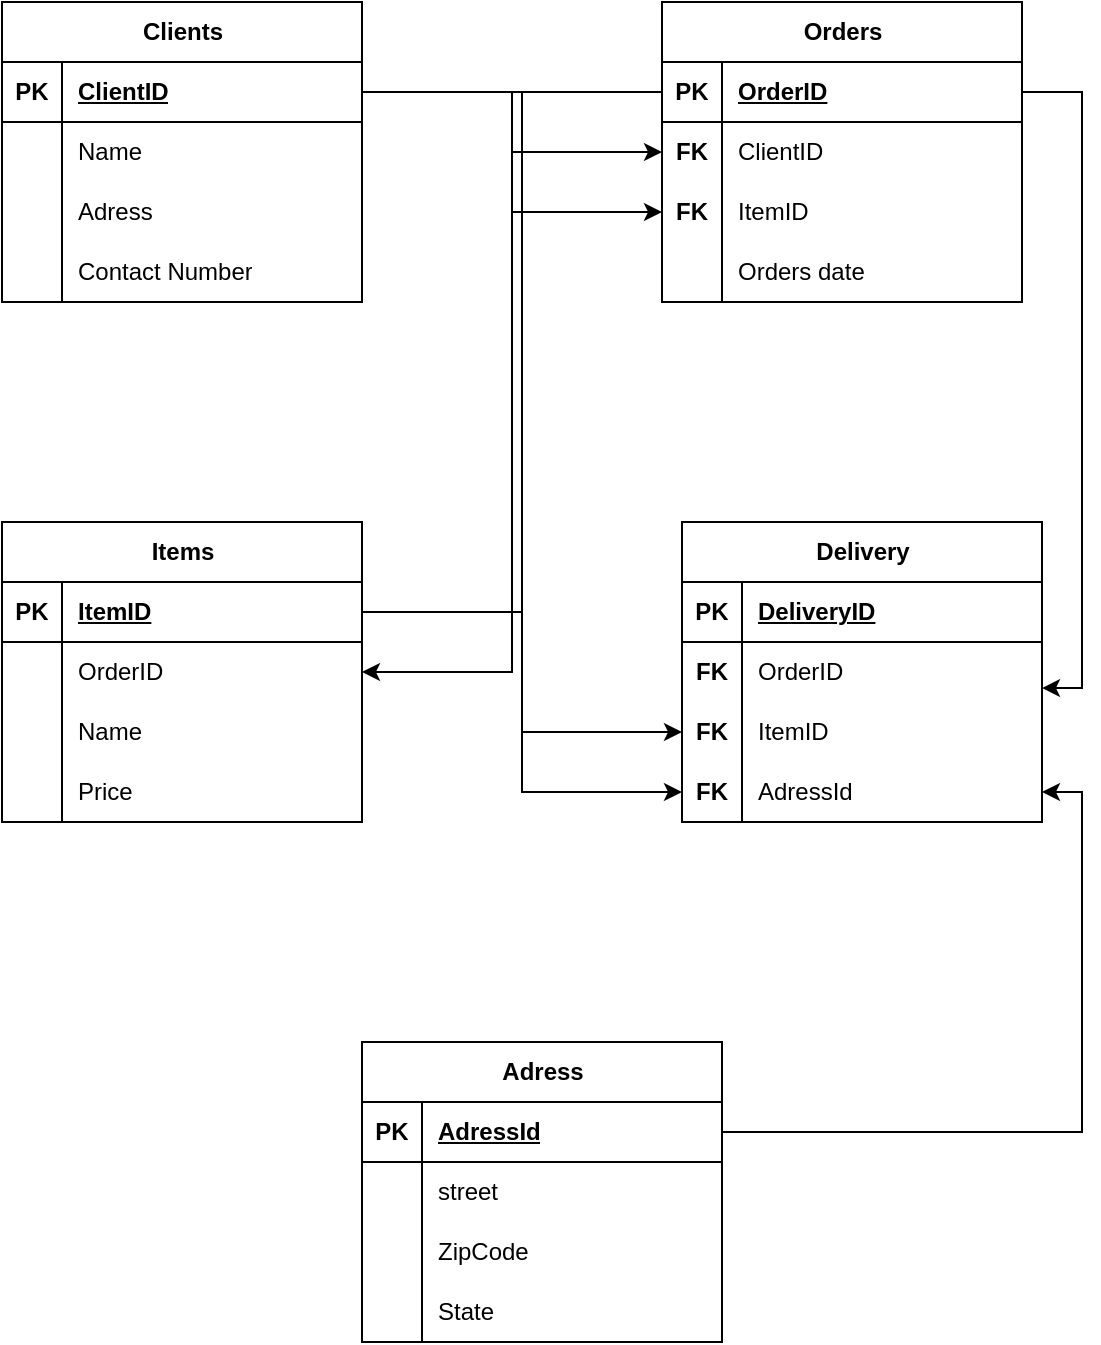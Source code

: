 <mxfile version="22.1.20" type="github">
  <diagram name="Page-1" id="TirgFx9YtodZcMTYf3aa">
    <mxGraphModel dx="954" dy="529" grid="1" gridSize="10" guides="1" tooltips="1" connect="1" arrows="1" fold="1" page="1" pageScale="1" pageWidth="850" pageHeight="1100" math="0" shadow="0">
      <root>
        <mxCell id="0" />
        <mxCell id="1" parent="0" />
        <mxCell id="eYpAsCzS3CUe_JjJ_ccd-61" value="Clients" style="shape=table;startSize=30;container=1;collapsible=1;childLayout=tableLayout;fixedRows=1;rowLines=0;fontStyle=1;align=center;resizeLast=1;html=1;" vertex="1" parent="1">
          <mxGeometry x="150" y="140" width="180" height="150" as="geometry" />
        </mxCell>
        <mxCell id="eYpAsCzS3CUe_JjJ_ccd-62" value="" style="shape=tableRow;horizontal=0;startSize=0;swimlaneHead=0;swimlaneBody=0;fillColor=none;collapsible=0;dropTarget=0;points=[[0,0.5],[1,0.5]];portConstraint=eastwest;top=0;left=0;right=0;bottom=1;" vertex="1" parent="eYpAsCzS3CUe_JjJ_ccd-61">
          <mxGeometry y="30" width="180" height="30" as="geometry" />
        </mxCell>
        <mxCell id="eYpAsCzS3CUe_JjJ_ccd-63" value="PK" style="shape=partialRectangle;connectable=0;fillColor=none;top=0;left=0;bottom=0;right=0;fontStyle=1;overflow=hidden;whiteSpace=wrap;html=1;" vertex="1" parent="eYpAsCzS3CUe_JjJ_ccd-62">
          <mxGeometry width="30" height="30" as="geometry">
            <mxRectangle width="30" height="30" as="alternateBounds" />
          </mxGeometry>
        </mxCell>
        <mxCell id="eYpAsCzS3CUe_JjJ_ccd-64" value="ClientID" style="shape=partialRectangle;connectable=0;fillColor=none;top=0;left=0;bottom=0;right=0;align=left;spacingLeft=6;fontStyle=5;overflow=hidden;whiteSpace=wrap;html=1;" vertex="1" parent="eYpAsCzS3CUe_JjJ_ccd-62">
          <mxGeometry x="30" width="150" height="30" as="geometry">
            <mxRectangle width="150" height="30" as="alternateBounds" />
          </mxGeometry>
        </mxCell>
        <mxCell id="eYpAsCzS3CUe_JjJ_ccd-65" value="" style="shape=tableRow;horizontal=0;startSize=0;swimlaneHead=0;swimlaneBody=0;fillColor=none;collapsible=0;dropTarget=0;points=[[0,0.5],[1,0.5]];portConstraint=eastwest;top=0;left=0;right=0;bottom=0;" vertex="1" parent="eYpAsCzS3CUe_JjJ_ccd-61">
          <mxGeometry y="60" width="180" height="30" as="geometry" />
        </mxCell>
        <mxCell id="eYpAsCzS3CUe_JjJ_ccd-66" value="" style="shape=partialRectangle;connectable=0;fillColor=none;top=0;left=0;bottom=0;right=0;editable=1;overflow=hidden;whiteSpace=wrap;html=1;" vertex="1" parent="eYpAsCzS3CUe_JjJ_ccd-65">
          <mxGeometry width="30" height="30" as="geometry">
            <mxRectangle width="30" height="30" as="alternateBounds" />
          </mxGeometry>
        </mxCell>
        <mxCell id="eYpAsCzS3CUe_JjJ_ccd-67" value="Name" style="shape=partialRectangle;connectable=0;fillColor=none;top=0;left=0;bottom=0;right=0;align=left;spacingLeft=6;overflow=hidden;whiteSpace=wrap;html=1;" vertex="1" parent="eYpAsCzS3CUe_JjJ_ccd-65">
          <mxGeometry x="30" width="150" height="30" as="geometry">
            <mxRectangle width="150" height="30" as="alternateBounds" />
          </mxGeometry>
        </mxCell>
        <mxCell id="eYpAsCzS3CUe_JjJ_ccd-68" value="" style="shape=tableRow;horizontal=0;startSize=0;swimlaneHead=0;swimlaneBody=0;fillColor=none;collapsible=0;dropTarget=0;points=[[0,0.5],[1,0.5]];portConstraint=eastwest;top=0;left=0;right=0;bottom=0;" vertex="1" parent="eYpAsCzS3CUe_JjJ_ccd-61">
          <mxGeometry y="90" width="180" height="30" as="geometry" />
        </mxCell>
        <mxCell id="eYpAsCzS3CUe_JjJ_ccd-69" value="" style="shape=partialRectangle;connectable=0;fillColor=none;top=0;left=0;bottom=0;right=0;editable=1;overflow=hidden;whiteSpace=wrap;html=1;" vertex="1" parent="eYpAsCzS3CUe_JjJ_ccd-68">
          <mxGeometry width="30" height="30" as="geometry">
            <mxRectangle width="30" height="30" as="alternateBounds" />
          </mxGeometry>
        </mxCell>
        <mxCell id="eYpAsCzS3CUe_JjJ_ccd-70" value="Adress" style="shape=partialRectangle;connectable=0;fillColor=none;top=0;left=0;bottom=0;right=0;align=left;spacingLeft=6;overflow=hidden;whiteSpace=wrap;html=1;" vertex="1" parent="eYpAsCzS3CUe_JjJ_ccd-68">
          <mxGeometry x="30" width="150" height="30" as="geometry">
            <mxRectangle width="150" height="30" as="alternateBounds" />
          </mxGeometry>
        </mxCell>
        <mxCell id="eYpAsCzS3CUe_JjJ_ccd-71" value="" style="shape=tableRow;horizontal=0;startSize=0;swimlaneHead=0;swimlaneBody=0;fillColor=none;collapsible=0;dropTarget=0;points=[[0,0.5],[1,0.5]];portConstraint=eastwest;top=0;left=0;right=0;bottom=0;" vertex="1" parent="eYpAsCzS3CUe_JjJ_ccd-61">
          <mxGeometry y="120" width="180" height="30" as="geometry" />
        </mxCell>
        <mxCell id="eYpAsCzS3CUe_JjJ_ccd-72" value="" style="shape=partialRectangle;connectable=0;fillColor=none;top=0;left=0;bottom=0;right=0;editable=1;overflow=hidden;whiteSpace=wrap;html=1;" vertex="1" parent="eYpAsCzS3CUe_JjJ_ccd-71">
          <mxGeometry width="30" height="30" as="geometry">
            <mxRectangle width="30" height="30" as="alternateBounds" />
          </mxGeometry>
        </mxCell>
        <mxCell id="eYpAsCzS3CUe_JjJ_ccd-73" value="Contact Number" style="shape=partialRectangle;connectable=0;fillColor=none;top=0;left=0;bottom=0;right=0;align=left;spacingLeft=6;overflow=hidden;whiteSpace=wrap;html=1;" vertex="1" parent="eYpAsCzS3CUe_JjJ_ccd-71">
          <mxGeometry x="30" width="150" height="30" as="geometry">
            <mxRectangle width="150" height="30" as="alternateBounds" />
          </mxGeometry>
        </mxCell>
        <mxCell id="eYpAsCzS3CUe_JjJ_ccd-74" value="Orders" style="shape=table;startSize=30;container=1;collapsible=1;childLayout=tableLayout;fixedRows=1;rowLines=0;fontStyle=1;align=center;resizeLast=1;html=1;" vertex="1" parent="1">
          <mxGeometry x="480" y="140" width="180" height="150" as="geometry" />
        </mxCell>
        <mxCell id="eYpAsCzS3CUe_JjJ_ccd-75" value="" style="shape=tableRow;horizontal=0;startSize=0;swimlaneHead=0;swimlaneBody=0;fillColor=none;collapsible=0;dropTarget=0;points=[[0,0.5],[1,0.5]];portConstraint=eastwest;top=0;left=0;right=0;bottom=1;" vertex="1" parent="eYpAsCzS3CUe_JjJ_ccd-74">
          <mxGeometry y="30" width="180" height="30" as="geometry" />
        </mxCell>
        <mxCell id="eYpAsCzS3CUe_JjJ_ccd-76" value="PK" style="shape=partialRectangle;connectable=0;fillColor=none;top=0;left=0;bottom=0;right=0;fontStyle=1;overflow=hidden;whiteSpace=wrap;html=1;" vertex="1" parent="eYpAsCzS3CUe_JjJ_ccd-75">
          <mxGeometry width="30" height="30" as="geometry">
            <mxRectangle width="30" height="30" as="alternateBounds" />
          </mxGeometry>
        </mxCell>
        <mxCell id="eYpAsCzS3CUe_JjJ_ccd-77" value="OrderID" style="shape=partialRectangle;connectable=0;fillColor=none;top=0;left=0;bottom=0;right=0;align=left;spacingLeft=6;fontStyle=5;overflow=hidden;whiteSpace=wrap;html=1;" vertex="1" parent="eYpAsCzS3CUe_JjJ_ccd-75">
          <mxGeometry x="30" width="150" height="30" as="geometry">
            <mxRectangle width="150" height="30" as="alternateBounds" />
          </mxGeometry>
        </mxCell>
        <mxCell id="eYpAsCzS3CUe_JjJ_ccd-78" value="" style="shape=tableRow;horizontal=0;startSize=0;swimlaneHead=0;swimlaneBody=0;fillColor=none;collapsible=0;dropTarget=0;points=[[0,0.5],[1,0.5]];portConstraint=eastwest;top=0;left=0;right=0;bottom=0;" vertex="1" parent="eYpAsCzS3CUe_JjJ_ccd-74">
          <mxGeometry y="60" width="180" height="30" as="geometry" />
        </mxCell>
        <mxCell id="eYpAsCzS3CUe_JjJ_ccd-79" value="&lt;b&gt;FK&lt;/b&gt;" style="shape=partialRectangle;connectable=0;fillColor=none;top=0;left=0;bottom=0;right=0;editable=1;overflow=hidden;whiteSpace=wrap;html=1;" vertex="1" parent="eYpAsCzS3CUe_JjJ_ccd-78">
          <mxGeometry width="30" height="30" as="geometry">
            <mxRectangle width="30" height="30" as="alternateBounds" />
          </mxGeometry>
        </mxCell>
        <mxCell id="eYpAsCzS3CUe_JjJ_ccd-80" value="ClientID" style="shape=partialRectangle;connectable=0;fillColor=none;top=0;left=0;bottom=0;right=0;align=left;spacingLeft=6;overflow=hidden;whiteSpace=wrap;html=1;" vertex="1" parent="eYpAsCzS3CUe_JjJ_ccd-78">
          <mxGeometry x="30" width="150" height="30" as="geometry">
            <mxRectangle width="150" height="30" as="alternateBounds" />
          </mxGeometry>
        </mxCell>
        <mxCell id="eYpAsCzS3CUe_JjJ_ccd-81" value="" style="shape=tableRow;horizontal=0;startSize=0;swimlaneHead=0;swimlaneBody=0;fillColor=none;collapsible=0;dropTarget=0;points=[[0,0.5],[1,0.5]];portConstraint=eastwest;top=0;left=0;right=0;bottom=0;" vertex="1" parent="eYpAsCzS3CUe_JjJ_ccd-74">
          <mxGeometry y="90" width="180" height="30" as="geometry" />
        </mxCell>
        <mxCell id="eYpAsCzS3CUe_JjJ_ccd-82" value="&lt;b&gt;FK&lt;/b&gt;" style="shape=partialRectangle;connectable=0;fillColor=none;top=0;left=0;bottom=0;right=0;editable=1;overflow=hidden;whiteSpace=wrap;html=1;" vertex="1" parent="eYpAsCzS3CUe_JjJ_ccd-81">
          <mxGeometry width="30" height="30" as="geometry">
            <mxRectangle width="30" height="30" as="alternateBounds" />
          </mxGeometry>
        </mxCell>
        <mxCell id="eYpAsCzS3CUe_JjJ_ccd-83" value="ItemID" style="shape=partialRectangle;connectable=0;fillColor=none;top=0;left=0;bottom=0;right=0;align=left;spacingLeft=6;overflow=hidden;whiteSpace=wrap;html=1;" vertex="1" parent="eYpAsCzS3CUe_JjJ_ccd-81">
          <mxGeometry x="30" width="150" height="30" as="geometry">
            <mxRectangle width="150" height="30" as="alternateBounds" />
          </mxGeometry>
        </mxCell>
        <mxCell id="eYpAsCzS3CUe_JjJ_ccd-84" value="" style="shape=tableRow;horizontal=0;startSize=0;swimlaneHead=0;swimlaneBody=0;fillColor=none;collapsible=0;dropTarget=0;points=[[0,0.5],[1,0.5]];portConstraint=eastwest;top=0;left=0;right=0;bottom=0;" vertex="1" parent="eYpAsCzS3CUe_JjJ_ccd-74">
          <mxGeometry y="120" width="180" height="30" as="geometry" />
        </mxCell>
        <mxCell id="eYpAsCzS3CUe_JjJ_ccd-85" value="" style="shape=partialRectangle;connectable=0;fillColor=none;top=0;left=0;bottom=0;right=0;editable=1;overflow=hidden;whiteSpace=wrap;html=1;" vertex="1" parent="eYpAsCzS3CUe_JjJ_ccd-84">
          <mxGeometry width="30" height="30" as="geometry">
            <mxRectangle width="30" height="30" as="alternateBounds" />
          </mxGeometry>
        </mxCell>
        <mxCell id="eYpAsCzS3CUe_JjJ_ccd-86" value="Orders date" style="shape=partialRectangle;connectable=0;fillColor=none;top=0;left=0;bottom=0;right=0;align=left;spacingLeft=6;overflow=hidden;whiteSpace=wrap;html=1;" vertex="1" parent="eYpAsCzS3CUe_JjJ_ccd-84">
          <mxGeometry x="30" width="150" height="30" as="geometry">
            <mxRectangle width="150" height="30" as="alternateBounds" />
          </mxGeometry>
        </mxCell>
        <mxCell id="eYpAsCzS3CUe_JjJ_ccd-87" value="Items" style="shape=table;startSize=30;container=1;collapsible=1;childLayout=tableLayout;fixedRows=1;rowLines=0;fontStyle=1;align=center;resizeLast=1;html=1;" vertex="1" parent="1">
          <mxGeometry x="150" y="400" width="180" height="150" as="geometry" />
        </mxCell>
        <mxCell id="eYpAsCzS3CUe_JjJ_ccd-88" value="" style="shape=tableRow;horizontal=0;startSize=0;swimlaneHead=0;swimlaneBody=0;fillColor=none;collapsible=0;dropTarget=0;points=[[0,0.5],[1,0.5]];portConstraint=eastwest;top=0;left=0;right=0;bottom=1;" vertex="1" parent="eYpAsCzS3CUe_JjJ_ccd-87">
          <mxGeometry y="30" width="180" height="30" as="geometry" />
        </mxCell>
        <mxCell id="eYpAsCzS3CUe_JjJ_ccd-89" value="PK" style="shape=partialRectangle;connectable=0;fillColor=none;top=0;left=0;bottom=0;right=0;fontStyle=1;overflow=hidden;whiteSpace=wrap;html=1;" vertex="1" parent="eYpAsCzS3CUe_JjJ_ccd-88">
          <mxGeometry width="30" height="30" as="geometry">
            <mxRectangle width="30" height="30" as="alternateBounds" />
          </mxGeometry>
        </mxCell>
        <mxCell id="eYpAsCzS3CUe_JjJ_ccd-90" value="ItemID" style="shape=partialRectangle;connectable=0;fillColor=none;top=0;left=0;bottom=0;right=0;align=left;spacingLeft=6;fontStyle=5;overflow=hidden;whiteSpace=wrap;html=1;" vertex="1" parent="eYpAsCzS3CUe_JjJ_ccd-88">
          <mxGeometry x="30" width="150" height="30" as="geometry">
            <mxRectangle width="150" height="30" as="alternateBounds" />
          </mxGeometry>
        </mxCell>
        <mxCell id="eYpAsCzS3CUe_JjJ_ccd-91" value="" style="shape=tableRow;horizontal=0;startSize=0;swimlaneHead=0;swimlaneBody=0;fillColor=none;collapsible=0;dropTarget=0;points=[[0,0.5],[1,0.5]];portConstraint=eastwest;top=0;left=0;right=0;bottom=0;" vertex="1" parent="eYpAsCzS3CUe_JjJ_ccd-87">
          <mxGeometry y="60" width="180" height="30" as="geometry" />
        </mxCell>
        <mxCell id="eYpAsCzS3CUe_JjJ_ccd-92" value="" style="shape=partialRectangle;connectable=0;fillColor=none;top=0;left=0;bottom=0;right=0;editable=1;overflow=hidden;whiteSpace=wrap;html=1;" vertex="1" parent="eYpAsCzS3CUe_JjJ_ccd-91">
          <mxGeometry width="30" height="30" as="geometry">
            <mxRectangle width="30" height="30" as="alternateBounds" />
          </mxGeometry>
        </mxCell>
        <mxCell id="eYpAsCzS3CUe_JjJ_ccd-93" value="OrderID" style="shape=partialRectangle;connectable=0;fillColor=none;top=0;left=0;bottom=0;right=0;align=left;spacingLeft=6;overflow=hidden;whiteSpace=wrap;html=1;" vertex="1" parent="eYpAsCzS3CUe_JjJ_ccd-91">
          <mxGeometry x="30" width="150" height="30" as="geometry">
            <mxRectangle width="150" height="30" as="alternateBounds" />
          </mxGeometry>
        </mxCell>
        <mxCell id="eYpAsCzS3CUe_JjJ_ccd-94" value="" style="shape=tableRow;horizontal=0;startSize=0;swimlaneHead=0;swimlaneBody=0;fillColor=none;collapsible=0;dropTarget=0;points=[[0,0.5],[1,0.5]];portConstraint=eastwest;top=0;left=0;right=0;bottom=0;" vertex="1" parent="eYpAsCzS3CUe_JjJ_ccd-87">
          <mxGeometry y="90" width="180" height="30" as="geometry" />
        </mxCell>
        <mxCell id="eYpAsCzS3CUe_JjJ_ccd-95" value="" style="shape=partialRectangle;connectable=0;fillColor=none;top=0;left=0;bottom=0;right=0;editable=1;overflow=hidden;whiteSpace=wrap;html=1;" vertex="1" parent="eYpAsCzS3CUe_JjJ_ccd-94">
          <mxGeometry width="30" height="30" as="geometry">
            <mxRectangle width="30" height="30" as="alternateBounds" />
          </mxGeometry>
        </mxCell>
        <mxCell id="eYpAsCzS3CUe_JjJ_ccd-96" value="Name" style="shape=partialRectangle;connectable=0;fillColor=none;top=0;left=0;bottom=0;right=0;align=left;spacingLeft=6;overflow=hidden;whiteSpace=wrap;html=1;" vertex="1" parent="eYpAsCzS3CUe_JjJ_ccd-94">
          <mxGeometry x="30" width="150" height="30" as="geometry">
            <mxRectangle width="150" height="30" as="alternateBounds" />
          </mxGeometry>
        </mxCell>
        <mxCell id="eYpAsCzS3CUe_JjJ_ccd-97" value="" style="shape=tableRow;horizontal=0;startSize=0;swimlaneHead=0;swimlaneBody=0;fillColor=none;collapsible=0;dropTarget=0;points=[[0,0.5],[1,0.5]];portConstraint=eastwest;top=0;left=0;right=0;bottom=0;" vertex="1" parent="eYpAsCzS3CUe_JjJ_ccd-87">
          <mxGeometry y="120" width="180" height="30" as="geometry" />
        </mxCell>
        <mxCell id="eYpAsCzS3CUe_JjJ_ccd-98" value="" style="shape=partialRectangle;connectable=0;fillColor=none;top=0;left=0;bottom=0;right=0;editable=1;overflow=hidden;whiteSpace=wrap;html=1;" vertex="1" parent="eYpAsCzS3CUe_JjJ_ccd-97">
          <mxGeometry width="30" height="30" as="geometry">
            <mxRectangle width="30" height="30" as="alternateBounds" />
          </mxGeometry>
        </mxCell>
        <mxCell id="eYpAsCzS3CUe_JjJ_ccd-99" value="Price" style="shape=partialRectangle;connectable=0;fillColor=none;top=0;left=0;bottom=0;right=0;align=left;spacingLeft=6;overflow=hidden;whiteSpace=wrap;html=1;" vertex="1" parent="eYpAsCzS3CUe_JjJ_ccd-97">
          <mxGeometry x="30" width="150" height="30" as="geometry">
            <mxRectangle width="150" height="30" as="alternateBounds" />
          </mxGeometry>
        </mxCell>
        <mxCell id="eYpAsCzS3CUe_JjJ_ccd-100" value="Delivery" style="shape=table;startSize=30;container=1;collapsible=1;childLayout=tableLayout;fixedRows=1;rowLines=0;fontStyle=1;align=center;resizeLast=1;html=1;" vertex="1" parent="1">
          <mxGeometry x="490" y="400" width="180" height="150" as="geometry" />
        </mxCell>
        <mxCell id="eYpAsCzS3CUe_JjJ_ccd-101" value="" style="shape=tableRow;horizontal=0;startSize=0;swimlaneHead=0;swimlaneBody=0;fillColor=none;collapsible=0;dropTarget=0;points=[[0,0.5],[1,0.5]];portConstraint=eastwest;top=0;left=0;right=0;bottom=1;" vertex="1" parent="eYpAsCzS3CUe_JjJ_ccd-100">
          <mxGeometry y="30" width="180" height="30" as="geometry" />
        </mxCell>
        <mxCell id="eYpAsCzS3CUe_JjJ_ccd-102" value="PK" style="shape=partialRectangle;connectable=0;fillColor=none;top=0;left=0;bottom=0;right=0;fontStyle=1;overflow=hidden;whiteSpace=wrap;html=1;" vertex="1" parent="eYpAsCzS3CUe_JjJ_ccd-101">
          <mxGeometry width="30" height="30" as="geometry">
            <mxRectangle width="30" height="30" as="alternateBounds" />
          </mxGeometry>
        </mxCell>
        <mxCell id="eYpAsCzS3CUe_JjJ_ccd-103" value="DeliveryID" style="shape=partialRectangle;connectable=0;fillColor=none;top=0;left=0;bottom=0;right=0;align=left;spacingLeft=6;fontStyle=5;overflow=hidden;whiteSpace=wrap;html=1;" vertex="1" parent="eYpAsCzS3CUe_JjJ_ccd-101">
          <mxGeometry x="30" width="150" height="30" as="geometry">
            <mxRectangle width="150" height="30" as="alternateBounds" />
          </mxGeometry>
        </mxCell>
        <mxCell id="eYpAsCzS3CUe_JjJ_ccd-104" value="" style="shape=tableRow;horizontal=0;startSize=0;swimlaneHead=0;swimlaneBody=0;fillColor=none;collapsible=0;dropTarget=0;points=[[0,0.5],[1,0.5]];portConstraint=eastwest;top=0;left=0;right=0;bottom=0;" vertex="1" parent="eYpAsCzS3CUe_JjJ_ccd-100">
          <mxGeometry y="60" width="180" height="30" as="geometry" />
        </mxCell>
        <mxCell id="eYpAsCzS3CUe_JjJ_ccd-105" value="&lt;b&gt;FK&lt;/b&gt;" style="shape=partialRectangle;connectable=0;fillColor=none;top=0;left=0;bottom=0;right=0;editable=1;overflow=hidden;whiteSpace=wrap;html=1;" vertex="1" parent="eYpAsCzS3CUe_JjJ_ccd-104">
          <mxGeometry width="30" height="30" as="geometry">
            <mxRectangle width="30" height="30" as="alternateBounds" />
          </mxGeometry>
        </mxCell>
        <mxCell id="eYpAsCzS3CUe_JjJ_ccd-106" value="OrderID" style="shape=partialRectangle;connectable=0;fillColor=none;top=0;left=0;bottom=0;right=0;align=left;spacingLeft=6;overflow=hidden;whiteSpace=wrap;html=1;" vertex="1" parent="eYpAsCzS3CUe_JjJ_ccd-104">
          <mxGeometry x="30" width="150" height="30" as="geometry">
            <mxRectangle width="150" height="30" as="alternateBounds" />
          </mxGeometry>
        </mxCell>
        <mxCell id="eYpAsCzS3CUe_JjJ_ccd-107" value="" style="shape=tableRow;horizontal=0;startSize=0;swimlaneHead=0;swimlaneBody=0;fillColor=none;collapsible=0;dropTarget=0;points=[[0,0.5],[1,0.5]];portConstraint=eastwest;top=0;left=0;right=0;bottom=0;" vertex="1" parent="eYpAsCzS3CUe_JjJ_ccd-100">
          <mxGeometry y="90" width="180" height="30" as="geometry" />
        </mxCell>
        <mxCell id="eYpAsCzS3CUe_JjJ_ccd-108" value="&lt;b&gt;FK&lt;/b&gt;" style="shape=partialRectangle;connectable=0;fillColor=none;top=0;left=0;bottom=0;right=0;editable=1;overflow=hidden;whiteSpace=wrap;html=1;" vertex="1" parent="eYpAsCzS3CUe_JjJ_ccd-107">
          <mxGeometry width="30" height="30" as="geometry">
            <mxRectangle width="30" height="30" as="alternateBounds" />
          </mxGeometry>
        </mxCell>
        <mxCell id="eYpAsCzS3CUe_JjJ_ccd-109" value="ItemID" style="shape=partialRectangle;connectable=0;fillColor=none;top=0;left=0;bottom=0;right=0;align=left;spacingLeft=6;overflow=hidden;whiteSpace=wrap;html=1;" vertex="1" parent="eYpAsCzS3CUe_JjJ_ccd-107">
          <mxGeometry x="30" width="150" height="30" as="geometry">
            <mxRectangle width="150" height="30" as="alternateBounds" />
          </mxGeometry>
        </mxCell>
        <mxCell id="eYpAsCzS3CUe_JjJ_ccd-110" value="" style="shape=tableRow;horizontal=0;startSize=0;swimlaneHead=0;swimlaneBody=0;fillColor=none;collapsible=0;dropTarget=0;points=[[0,0.5],[1,0.5]];portConstraint=eastwest;top=0;left=0;right=0;bottom=0;" vertex="1" parent="eYpAsCzS3CUe_JjJ_ccd-100">
          <mxGeometry y="120" width="180" height="30" as="geometry" />
        </mxCell>
        <mxCell id="eYpAsCzS3CUe_JjJ_ccd-111" value="&lt;b&gt;FK&lt;/b&gt;" style="shape=partialRectangle;connectable=0;fillColor=none;top=0;left=0;bottom=0;right=0;editable=1;overflow=hidden;whiteSpace=wrap;html=1;" vertex="1" parent="eYpAsCzS3CUe_JjJ_ccd-110">
          <mxGeometry width="30" height="30" as="geometry">
            <mxRectangle width="30" height="30" as="alternateBounds" />
          </mxGeometry>
        </mxCell>
        <mxCell id="eYpAsCzS3CUe_JjJ_ccd-112" value="AdressId" style="shape=partialRectangle;connectable=0;fillColor=none;top=0;left=0;bottom=0;right=0;align=left;spacingLeft=6;overflow=hidden;whiteSpace=wrap;html=1;" vertex="1" parent="eYpAsCzS3CUe_JjJ_ccd-110">
          <mxGeometry x="30" width="150" height="30" as="geometry">
            <mxRectangle width="150" height="30" as="alternateBounds" />
          </mxGeometry>
        </mxCell>
        <mxCell id="eYpAsCzS3CUe_JjJ_ccd-113" style="edgeStyle=orthogonalEdgeStyle;rounded=0;orthogonalLoop=1;jettySize=auto;html=1;entryX=0;entryY=0.5;entryDx=0;entryDy=0;" edge="1" parent="1" source="eYpAsCzS3CUe_JjJ_ccd-62" target="eYpAsCzS3CUe_JjJ_ccd-78">
          <mxGeometry relative="1" as="geometry" />
        </mxCell>
        <mxCell id="eYpAsCzS3CUe_JjJ_ccd-114" style="edgeStyle=orthogonalEdgeStyle;rounded=0;orthogonalLoop=1;jettySize=auto;html=1;entryX=1;entryY=0.5;entryDx=0;entryDy=0;" edge="1" parent="1" source="eYpAsCzS3CUe_JjJ_ccd-75" target="eYpAsCzS3CUe_JjJ_ccd-91">
          <mxGeometry relative="1" as="geometry" />
        </mxCell>
        <mxCell id="eYpAsCzS3CUe_JjJ_ccd-117" style="edgeStyle=orthogonalEdgeStyle;rounded=0;orthogonalLoop=1;jettySize=auto;html=1;" edge="1" parent="1" source="eYpAsCzS3CUe_JjJ_ccd-62" target="eYpAsCzS3CUe_JjJ_ccd-110">
          <mxGeometry relative="1" as="geometry" />
        </mxCell>
        <mxCell id="eYpAsCzS3CUe_JjJ_ccd-118" style="edgeStyle=orthogonalEdgeStyle;rounded=0;orthogonalLoop=1;jettySize=auto;html=1;entryX=0;entryY=0.5;entryDx=0;entryDy=0;" edge="1" parent="1" source="eYpAsCzS3CUe_JjJ_ccd-88" target="eYpAsCzS3CUe_JjJ_ccd-81">
          <mxGeometry relative="1" as="geometry" />
        </mxCell>
        <mxCell id="eYpAsCzS3CUe_JjJ_ccd-119" style="edgeStyle=orthogonalEdgeStyle;rounded=0;orthogonalLoop=1;jettySize=auto;html=1;entryX=0;entryY=0.5;entryDx=0;entryDy=0;" edge="1" parent="1" source="eYpAsCzS3CUe_JjJ_ccd-88" target="eYpAsCzS3CUe_JjJ_ccd-107">
          <mxGeometry relative="1" as="geometry" />
        </mxCell>
        <mxCell id="eYpAsCzS3CUe_JjJ_ccd-120" style="edgeStyle=orthogonalEdgeStyle;rounded=0;orthogonalLoop=1;jettySize=auto;html=1;entryX=1;entryY=0.767;entryDx=0;entryDy=0;entryPerimeter=0;" edge="1" parent="1" source="eYpAsCzS3CUe_JjJ_ccd-75" target="eYpAsCzS3CUe_JjJ_ccd-104">
          <mxGeometry relative="1" as="geometry" />
        </mxCell>
        <mxCell id="eYpAsCzS3CUe_JjJ_ccd-121" value="Adress" style="shape=table;startSize=30;container=1;collapsible=1;childLayout=tableLayout;fixedRows=1;rowLines=0;fontStyle=1;align=center;resizeLast=1;html=1;" vertex="1" parent="1">
          <mxGeometry x="330" y="660" width="180" height="150" as="geometry" />
        </mxCell>
        <mxCell id="eYpAsCzS3CUe_JjJ_ccd-122" value="" style="shape=tableRow;horizontal=0;startSize=0;swimlaneHead=0;swimlaneBody=0;fillColor=none;collapsible=0;dropTarget=0;points=[[0,0.5],[1,0.5]];portConstraint=eastwest;top=0;left=0;right=0;bottom=1;" vertex="1" parent="eYpAsCzS3CUe_JjJ_ccd-121">
          <mxGeometry y="30" width="180" height="30" as="geometry" />
        </mxCell>
        <mxCell id="eYpAsCzS3CUe_JjJ_ccd-123" value="PK" style="shape=partialRectangle;connectable=0;fillColor=none;top=0;left=0;bottom=0;right=0;fontStyle=1;overflow=hidden;whiteSpace=wrap;html=1;" vertex="1" parent="eYpAsCzS3CUe_JjJ_ccd-122">
          <mxGeometry width="30" height="30" as="geometry">
            <mxRectangle width="30" height="30" as="alternateBounds" />
          </mxGeometry>
        </mxCell>
        <mxCell id="eYpAsCzS3CUe_JjJ_ccd-124" value="AdressId" style="shape=partialRectangle;connectable=0;fillColor=none;top=0;left=0;bottom=0;right=0;align=left;spacingLeft=6;fontStyle=5;overflow=hidden;whiteSpace=wrap;html=1;" vertex="1" parent="eYpAsCzS3CUe_JjJ_ccd-122">
          <mxGeometry x="30" width="150" height="30" as="geometry">
            <mxRectangle width="150" height="30" as="alternateBounds" />
          </mxGeometry>
        </mxCell>
        <mxCell id="eYpAsCzS3CUe_JjJ_ccd-125" value="" style="shape=tableRow;horizontal=0;startSize=0;swimlaneHead=0;swimlaneBody=0;fillColor=none;collapsible=0;dropTarget=0;points=[[0,0.5],[1,0.5]];portConstraint=eastwest;top=0;left=0;right=0;bottom=0;" vertex="1" parent="eYpAsCzS3CUe_JjJ_ccd-121">
          <mxGeometry y="60" width="180" height="30" as="geometry" />
        </mxCell>
        <mxCell id="eYpAsCzS3CUe_JjJ_ccd-126" value="" style="shape=partialRectangle;connectable=0;fillColor=none;top=0;left=0;bottom=0;right=0;editable=1;overflow=hidden;whiteSpace=wrap;html=1;" vertex="1" parent="eYpAsCzS3CUe_JjJ_ccd-125">
          <mxGeometry width="30" height="30" as="geometry">
            <mxRectangle width="30" height="30" as="alternateBounds" />
          </mxGeometry>
        </mxCell>
        <mxCell id="eYpAsCzS3CUe_JjJ_ccd-127" value="street" style="shape=partialRectangle;connectable=0;fillColor=none;top=0;left=0;bottom=0;right=0;align=left;spacingLeft=6;overflow=hidden;whiteSpace=wrap;html=1;" vertex="1" parent="eYpAsCzS3CUe_JjJ_ccd-125">
          <mxGeometry x="30" width="150" height="30" as="geometry">
            <mxRectangle width="150" height="30" as="alternateBounds" />
          </mxGeometry>
        </mxCell>
        <mxCell id="eYpAsCzS3CUe_JjJ_ccd-128" value="" style="shape=tableRow;horizontal=0;startSize=0;swimlaneHead=0;swimlaneBody=0;fillColor=none;collapsible=0;dropTarget=0;points=[[0,0.5],[1,0.5]];portConstraint=eastwest;top=0;left=0;right=0;bottom=0;" vertex="1" parent="eYpAsCzS3CUe_JjJ_ccd-121">
          <mxGeometry y="90" width="180" height="30" as="geometry" />
        </mxCell>
        <mxCell id="eYpAsCzS3CUe_JjJ_ccd-129" value="" style="shape=partialRectangle;connectable=0;fillColor=none;top=0;left=0;bottom=0;right=0;editable=1;overflow=hidden;whiteSpace=wrap;html=1;" vertex="1" parent="eYpAsCzS3CUe_JjJ_ccd-128">
          <mxGeometry width="30" height="30" as="geometry">
            <mxRectangle width="30" height="30" as="alternateBounds" />
          </mxGeometry>
        </mxCell>
        <mxCell id="eYpAsCzS3CUe_JjJ_ccd-130" value="ZipCode" style="shape=partialRectangle;connectable=0;fillColor=none;top=0;left=0;bottom=0;right=0;align=left;spacingLeft=6;overflow=hidden;whiteSpace=wrap;html=1;" vertex="1" parent="eYpAsCzS3CUe_JjJ_ccd-128">
          <mxGeometry x="30" width="150" height="30" as="geometry">
            <mxRectangle width="150" height="30" as="alternateBounds" />
          </mxGeometry>
        </mxCell>
        <mxCell id="eYpAsCzS3CUe_JjJ_ccd-131" value="" style="shape=tableRow;horizontal=0;startSize=0;swimlaneHead=0;swimlaneBody=0;fillColor=none;collapsible=0;dropTarget=0;points=[[0,0.5],[1,0.5]];portConstraint=eastwest;top=0;left=0;right=0;bottom=0;" vertex="1" parent="eYpAsCzS3CUe_JjJ_ccd-121">
          <mxGeometry y="120" width="180" height="30" as="geometry" />
        </mxCell>
        <mxCell id="eYpAsCzS3CUe_JjJ_ccd-132" value="" style="shape=partialRectangle;connectable=0;fillColor=none;top=0;left=0;bottom=0;right=0;editable=1;overflow=hidden;whiteSpace=wrap;html=1;" vertex="1" parent="eYpAsCzS3CUe_JjJ_ccd-131">
          <mxGeometry width="30" height="30" as="geometry">
            <mxRectangle width="30" height="30" as="alternateBounds" />
          </mxGeometry>
        </mxCell>
        <mxCell id="eYpAsCzS3CUe_JjJ_ccd-133" value="State" style="shape=partialRectangle;connectable=0;fillColor=none;top=0;left=0;bottom=0;right=0;align=left;spacingLeft=6;overflow=hidden;whiteSpace=wrap;html=1;" vertex="1" parent="eYpAsCzS3CUe_JjJ_ccd-131">
          <mxGeometry x="30" width="150" height="30" as="geometry">
            <mxRectangle width="150" height="30" as="alternateBounds" />
          </mxGeometry>
        </mxCell>
        <mxCell id="eYpAsCzS3CUe_JjJ_ccd-134" style="edgeStyle=orthogonalEdgeStyle;rounded=0;orthogonalLoop=1;jettySize=auto;html=1;entryX=1;entryY=0.5;entryDx=0;entryDy=0;" edge="1" parent="1" source="eYpAsCzS3CUe_JjJ_ccd-122" target="eYpAsCzS3CUe_JjJ_ccd-110">
          <mxGeometry relative="1" as="geometry" />
        </mxCell>
      </root>
    </mxGraphModel>
  </diagram>
</mxfile>
